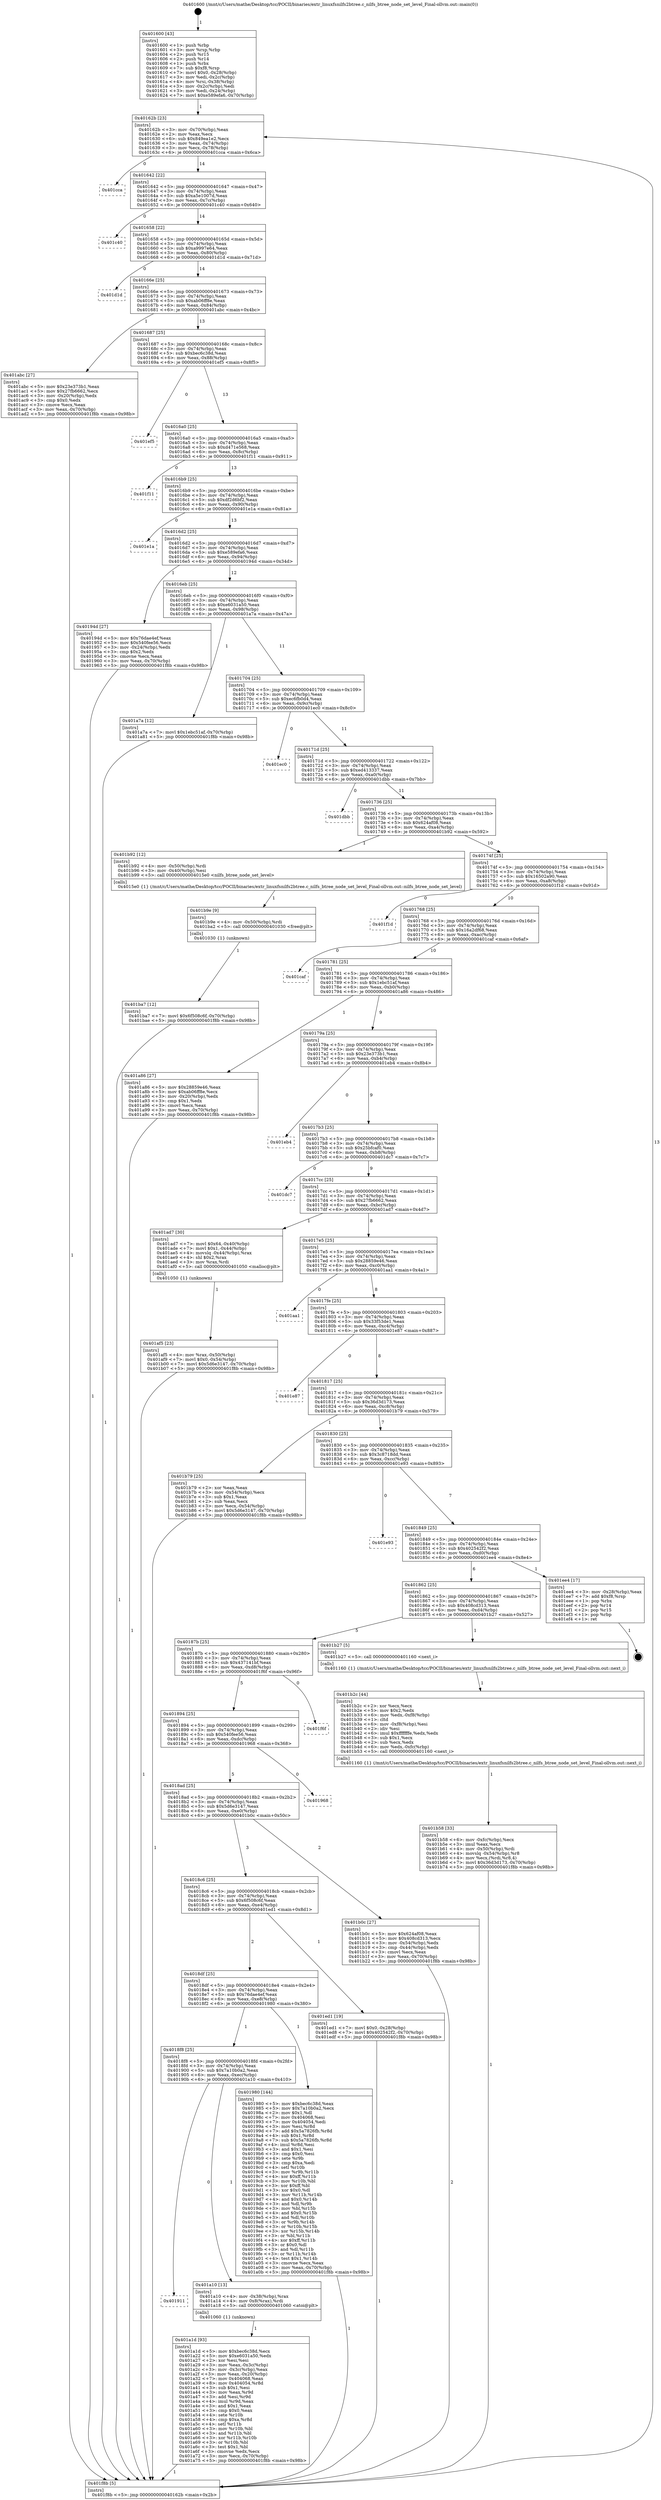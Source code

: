 digraph "0x401600" {
  label = "0x401600 (/mnt/c/Users/mathe/Desktop/tcc/POCII/binaries/extr_linuxfsnilfs2btree.c_nilfs_btree_node_set_level_Final-ollvm.out::main(0))"
  labelloc = "t"
  node[shape=record]

  Entry [label="",width=0.3,height=0.3,shape=circle,fillcolor=black,style=filled]
  "0x40162b" [label="{
     0x40162b [23]\l
     | [instrs]\l
     &nbsp;&nbsp;0x40162b \<+3\>: mov -0x70(%rbp),%eax\l
     &nbsp;&nbsp;0x40162e \<+2\>: mov %eax,%ecx\l
     &nbsp;&nbsp;0x401630 \<+6\>: sub $0x849ea1e2,%ecx\l
     &nbsp;&nbsp;0x401636 \<+3\>: mov %eax,-0x74(%rbp)\l
     &nbsp;&nbsp;0x401639 \<+3\>: mov %ecx,-0x78(%rbp)\l
     &nbsp;&nbsp;0x40163c \<+6\>: je 0000000000401cca \<main+0x6ca\>\l
  }"]
  "0x401cca" [label="{
     0x401cca\l
  }", style=dashed]
  "0x401642" [label="{
     0x401642 [22]\l
     | [instrs]\l
     &nbsp;&nbsp;0x401642 \<+5\>: jmp 0000000000401647 \<main+0x47\>\l
     &nbsp;&nbsp;0x401647 \<+3\>: mov -0x74(%rbp),%eax\l
     &nbsp;&nbsp;0x40164a \<+5\>: sub $0xa5e1007d,%eax\l
     &nbsp;&nbsp;0x40164f \<+3\>: mov %eax,-0x7c(%rbp)\l
     &nbsp;&nbsp;0x401652 \<+6\>: je 0000000000401c40 \<main+0x640\>\l
  }"]
  Exit [label="",width=0.3,height=0.3,shape=circle,fillcolor=black,style=filled,peripheries=2]
  "0x401c40" [label="{
     0x401c40\l
  }", style=dashed]
  "0x401658" [label="{
     0x401658 [22]\l
     | [instrs]\l
     &nbsp;&nbsp;0x401658 \<+5\>: jmp 000000000040165d \<main+0x5d\>\l
     &nbsp;&nbsp;0x40165d \<+3\>: mov -0x74(%rbp),%eax\l
     &nbsp;&nbsp;0x401660 \<+5\>: sub $0xa9997e64,%eax\l
     &nbsp;&nbsp;0x401665 \<+3\>: mov %eax,-0x80(%rbp)\l
     &nbsp;&nbsp;0x401668 \<+6\>: je 0000000000401d1d \<main+0x71d\>\l
  }"]
  "0x401ba7" [label="{
     0x401ba7 [12]\l
     | [instrs]\l
     &nbsp;&nbsp;0x401ba7 \<+7\>: movl $0x6f508c6f,-0x70(%rbp)\l
     &nbsp;&nbsp;0x401bae \<+5\>: jmp 0000000000401f8b \<main+0x98b\>\l
  }"]
  "0x401d1d" [label="{
     0x401d1d\l
  }", style=dashed]
  "0x40166e" [label="{
     0x40166e [25]\l
     | [instrs]\l
     &nbsp;&nbsp;0x40166e \<+5\>: jmp 0000000000401673 \<main+0x73\>\l
     &nbsp;&nbsp;0x401673 \<+3\>: mov -0x74(%rbp),%eax\l
     &nbsp;&nbsp;0x401676 \<+5\>: sub $0xab06ff8e,%eax\l
     &nbsp;&nbsp;0x40167b \<+6\>: mov %eax,-0x84(%rbp)\l
     &nbsp;&nbsp;0x401681 \<+6\>: je 0000000000401abc \<main+0x4bc\>\l
  }"]
  "0x401b9e" [label="{
     0x401b9e [9]\l
     | [instrs]\l
     &nbsp;&nbsp;0x401b9e \<+4\>: mov -0x50(%rbp),%rdi\l
     &nbsp;&nbsp;0x401ba2 \<+5\>: call 0000000000401030 \<free@plt\>\l
     | [calls]\l
     &nbsp;&nbsp;0x401030 \{1\} (unknown)\l
  }"]
  "0x401abc" [label="{
     0x401abc [27]\l
     | [instrs]\l
     &nbsp;&nbsp;0x401abc \<+5\>: mov $0x23e373b1,%eax\l
     &nbsp;&nbsp;0x401ac1 \<+5\>: mov $0x27fb6662,%ecx\l
     &nbsp;&nbsp;0x401ac6 \<+3\>: mov -0x20(%rbp),%edx\l
     &nbsp;&nbsp;0x401ac9 \<+3\>: cmp $0x0,%edx\l
     &nbsp;&nbsp;0x401acc \<+3\>: cmove %ecx,%eax\l
     &nbsp;&nbsp;0x401acf \<+3\>: mov %eax,-0x70(%rbp)\l
     &nbsp;&nbsp;0x401ad2 \<+5\>: jmp 0000000000401f8b \<main+0x98b\>\l
  }"]
  "0x401687" [label="{
     0x401687 [25]\l
     | [instrs]\l
     &nbsp;&nbsp;0x401687 \<+5\>: jmp 000000000040168c \<main+0x8c\>\l
     &nbsp;&nbsp;0x40168c \<+3\>: mov -0x74(%rbp),%eax\l
     &nbsp;&nbsp;0x40168f \<+5\>: sub $0xbec6c38d,%eax\l
     &nbsp;&nbsp;0x401694 \<+6\>: mov %eax,-0x88(%rbp)\l
     &nbsp;&nbsp;0x40169a \<+6\>: je 0000000000401ef5 \<main+0x8f5\>\l
  }"]
  "0x401b58" [label="{
     0x401b58 [33]\l
     | [instrs]\l
     &nbsp;&nbsp;0x401b58 \<+6\>: mov -0xfc(%rbp),%ecx\l
     &nbsp;&nbsp;0x401b5e \<+3\>: imul %eax,%ecx\l
     &nbsp;&nbsp;0x401b61 \<+4\>: mov -0x50(%rbp),%rdi\l
     &nbsp;&nbsp;0x401b65 \<+4\>: movslq -0x54(%rbp),%r8\l
     &nbsp;&nbsp;0x401b69 \<+4\>: mov %ecx,(%rdi,%r8,4)\l
     &nbsp;&nbsp;0x401b6d \<+7\>: movl $0x36d3d173,-0x70(%rbp)\l
     &nbsp;&nbsp;0x401b74 \<+5\>: jmp 0000000000401f8b \<main+0x98b\>\l
  }"]
  "0x401ef5" [label="{
     0x401ef5\l
  }", style=dashed]
  "0x4016a0" [label="{
     0x4016a0 [25]\l
     | [instrs]\l
     &nbsp;&nbsp;0x4016a0 \<+5\>: jmp 00000000004016a5 \<main+0xa5\>\l
     &nbsp;&nbsp;0x4016a5 \<+3\>: mov -0x74(%rbp),%eax\l
     &nbsp;&nbsp;0x4016a8 \<+5\>: sub $0xd471e568,%eax\l
     &nbsp;&nbsp;0x4016ad \<+6\>: mov %eax,-0x8c(%rbp)\l
     &nbsp;&nbsp;0x4016b3 \<+6\>: je 0000000000401f11 \<main+0x911\>\l
  }"]
  "0x401b2c" [label="{
     0x401b2c [44]\l
     | [instrs]\l
     &nbsp;&nbsp;0x401b2c \<+2\>: xor %ecx,%ecx\l
     &nbsp;&nbsp;0x401b2e \<+5\>: mov $0x2,%edx\l
     &nbsp;&nbsp;0x401b33 \<+6\>: mov %edx,-0xf8(%rbp)\l
     &nbsp;&nbsp;0x401b39 \<+1\>: cltd\l
     &nbsp;&nbsp;0x401b3a \<+6\>: mov -0xf8(%rbp),%esi\l
     &nbsp;&nbsp;0x401b40 \<+2\>: idiv %esi\l
     &nbsp;&nbsp;0x401b42 \<+6\>: imul $0xfffffffe,%edx,%edx\l
     &nbsp;&nbsp;0x401b48 \<+3\>: sub $0x1,%ecx\l
     &nbsp;&nbsp;0x401b4b \<+2\>: sub %ecx,%edx\l
     &nbsp;&nbsp;0x401b4d \<+6\>: mov %edx,-0xfc(%rbp)\l
     &nbsp;&nbsp;0x401b53 \<+5\>: call 0000000000401160 \<next_i\>\l
     | [calls]\l
     &nbsp;&nbsp;0x401160 \{1\} (/mnt/c/Users/mathe/Desktop/tcc/POCII/binaries/extr_linuxfsnilfs2btree.c_nilfs_btree_node_set_level_Final-ollvm.out::next_i)\l
  }"]
  "0x401f11" [label="{
     0x401f11\l
  }", style=dashed]
  "0x4016b9" [label="{
     0x4016b9 [25]\l
     | [instrs]\l
     &nbsp;&nbsp;0x4016b9 \<+5\>: jmp 00000000004016be \<main+0xbe\>\l
     &nbsp;&nbsp;0x4016be \<+3\>: mov -0x74(%rbp),%eax\l
     &nbsp;&nbsp;0x4016c1 \<+5\>: sub $0xdf2d6bf2,%eax\l
     &nbsp;&nbsp;0x4016c6 \<+6\>: mov %eax,-0x90(%rbp)\l
     &nbsp;&nbsp;0x4016cc \<+6\>: je 0000000000401e1a \<main+0x81a\>\l
  }"]
  "0x401af5" [label="{
     0x401af5 [23]\l
     | [instrs]\l
     &nbsp;&nbsp;0x401af5 \<+4\>: mov %rax,-0x50(%rbp)\l
     &nbsp;&nbsp;0x401af9 \<+7\>: movl $0x0,-0x54(%rbp)\l
     &nbsp;&nbsp;0x401b00 \<+7\>: movl $0x5d6e3147,-0x70(%rbp)\l
     &nbsp;&nbsp;0x401b07 \<+5\>: jmp 0000000000401f8b \<main+0x98b\>\l
  }"]
  "0x401e1a" [label="{
     0x401e1a\l
  }", style=dashed]
  "0x4016d2" [label="{
     0x4016d2 [25]\l
     | [instrs]\l
     &nbsp;&nbsp;0x4016d2 \<+5\>: jmp 00000000004016d7 \<main+0xd7\>\l
     &nbsp;&nbsp;0x4016d7 \<+3\>: mov -0x74(%rbp),%eax\l
     &nbsp;&nbsp;0x4016da \<+5\>: sub $0xe589efa6,%eax\l
     &nbsp;&nbsp;0x4016df \<+6\>: mov %eax,-0x94(%rbp)\l
     &nbsp;&nbsp;0x4016e5 \<+6\>: je 000000000040194d \<main+0x34d\>\l
  }"]
  "0x401a1d" [label="{
     0x401a1d [93]\l
     | [instrs]\l
     &nbsp;&nbsp;0x401a1d \<+5\>: mov $0xbec6c38d,%ecx\l
     &nbsp;&nbsp;0x401a22 \<+5\>: mov $0xe6031a50,%edx\l
     &nbsp;&nbsp;0x401a27 \<+2\>: xor %esi,%esi\l
     &nbsp;&nbsp;0x401a29 \<+3\>: mov %eax,-0x3c(%rbp)\l
     &nbsp;&nbsp;0x401a2c \<+3\>: mov -0x3c(%rbp),%eax\l
     &nbsp;&nbsp;0x401a2f \<+3\>: mov %eax,-0x20(%rbp)\l
     &nbsp;&nbsp;0x401a32 \<+7\>: mov 0x404068,%eax\l
     &nbsp;&nbsp;0x401a39 \<+8\>: mov 0x404054,%r8d\l
     &nbsp;&nbsp;0x401a41 \<+3\>: sub $0x1,%esi\l
     &nbsp;&nbsp;0x401a44 \<+3\>: mov %eax,%r9d\l
     &nbsp;&nbsp;0x401a47 \<+3\>: add %esi,%r9d\l
     &nbsp;&nbsp;0x401a4a \<+4\>: imul %r9d,%eax\l
     &nbsp;&nbsp;0x401a4e \<+3\>: and $0x1,%eax\l
     &nbsp;&nbsp;0x401a51 \<+3\>: cmp $0x0,%eax\l
     &nbsp;&nbsp;0x401a54 \<+4\>: sete %r10b\l
     &nbsp;&nbsp;0x401a58 \<+4\>: cmp $0xa,%r8d\l
     &nbsp;&nbsp;0x401a5c \<+4\>: setl %r11b\l
     &nbsp;&nbsp;0x401a60 \<+3\>: mov %r10b,%bl\l
     &nbsp;&nbsp;0x401a63 \<+3\>: and %r11b,%bl\l
     &nbsp;&nbsp;0x401a66 \<+3\>: xor %r11b,%r10b\l
     &nbsp;&nbsp;0x401a69 \<+3\>: or %r10b,%bl\l
     &nbsp;&nbsp;0x401a6c \<+3\>: test $0x1,%bl\l
     &nbsp;&nbsp;0x401a6f \<+3\>: cmovne %edx,%ecx\l
     &nbsp;&nbsp;0x401a72 \<+3\>: mov %ecx,-0x70(%rbp)\l
     &nbsp;&nbsp;0x401a75 \<+5\>: jmp 0000000000401f8b \<main+0x98b\>\l
  }"]
  "0x40194d" [label="{
     0x40194d [27]\l
     | [instrs]\l
     &nbsp;&nbsp;0x40194d \<+5\>: mov $0x76dae4ef,%eax\l
     &nbsp;&nbsp;0x401952 \<+5\>: mov $0x540fee56,%ecx\l
     &nbsp;&nbsp;0x401957 \<+3\>: mov -0x24(%rbp),%edx\l
     &nbsp;&nbsp;0x40195a \<+3\>: cmp $0x2,%edx\l
     &nbsp;&nbsp;0x40195d \<+3\>: cmovne %ecx,%eax\l
     &nbsp;&nbsp;0x401960 \<+3\>: mov %eax,-0x70(%rbp)\l
     &nbsp;&nbsp;0x401963 \<+5\>: jmp 0000000000401f8b \<main+0x98b\>\l
  }"]
  "0x4016eb" [label="{
     0x4016eb [25]\l
     | [instrs]\l
     &nbsp;&nbsp;0x4016eb \<+5\>: jmp 00000000004016f0 \<main+0xf0\>\l
     &nbsp;&nbsp;0x4016f0 \<+3\>: mov -0x74(%rbp),%eax\l
     &nbsp;&nbsp;0x4016f3 \<+5\>: sub $0xe6031a50,%eax\l
     &nbsp;&nbsp;0x4016f8 \<+6\>: mov %eax,-0x98(%rbp)\l
     &nbsp;&nbsp;0x4016fe \<+6\>: je 0000000000401a7a \<main+0x47a\>\l
  }"]
  "0x401f8b" [label="{
     0x401f8b [5]\l
     | [instrs]\l
     &nbsp;&nbsp;0x401f8b \<+5\>: jmp 000000000040162b \<main+0x2b\>\l
  }"]
  "0x401600" [label="{
     0x401600 [43]\l
     | [instrs]\l
     &nbsp;&nbsp;0x401600 \<+1\>: push %rbp\l
     &nbsp;&nbsp;0x401601 \<+3\>: mov %rsp,%rbp\l
     &nbsp;&nbsp;0x401604 \<+2\>: push %r15\l
     &nbsp;&nbsp;0x401606 \<+2\>: push %r14\l
     &nbsp;&nbsp;0x401608 \<+1\>: push %rbx\l
     &nbsp;&nbsp;0x401609 \<+7\>: sub $0xf8,%rsp\l
     &nbsp;&nbsp;0x401610 \<+7\>: movl $0x0,-0x28(%rbp)\l
     &nbsp;&nbsp;0x401617 \<+3\>: mov %edi,-0x2c(%rbp)\l
     &nbsp;&nbsp;0x40161a \<+4\>: mov %rsi,-0x38(%rbp)\l
     &nbsp;&nbsp;0x40161e \<+3\>: mov -0x2c(%rbp),%edi\l
     &nbsp;&nbsp;0x401621 \<+3\>: mov %edi,-0x24(%rbp)\l
     &nbsp;&nbsp;0x401624 \<+7\>: movl $0xe589efa6,-0x70(%rbp)\l
  }"]
  "0x401911" [label="{
     0x401911\l
  }", style=dashed]
  "0x401a7a" [label="{
     0x401a7a [12]\l
     | [instrs]\l
     &nbsp;&nbsp;0x401a7a \<+7\>: movl $0x1ebc51af,-0x70(%rbp)\l
     &nbsp;&nbsp;0x401a81 \<+5\>: jmp 0000000000401f8b \<main+0x98b\>\l
  }"]
  "0x401704" [label="{
     0x401704 [25]\l
     | [instrs]\l
     &nbsp;&nbsp;0x401704 \<+5\>: jmp 0000000000401709 \<main+0x109\>\l
     &nbsp;&nbsp;0x401709 \<+3\>: mov -0x74(%rbp),%eax\l
     &nbsp;&nbsp;0x40170c \<+5\>: sub $0xec6fb0d4,%eax\l
     &nbsp;&nbsp;0x401711 \<+6\>: mov %eax,-0x9c(%rbp)\l
     &nbsp;&nbsp;0x401717 \<+6\>: je 0000000000401ec0 \<main+0x8c0\>\l
  }"]
  "0x401a10" [label="{
     0x401a10 [13]\l
     | [instrs]\l
     &nbsp;&nbsp;0x401a10 \<+4\>: mov -0x38(%rbp),%rax\l
     &nbsp;&nbsp;0x401a14 \<+4\>: mov 0x8(%rax),%rdi\l
     &nbsp;&nbsp;0x401a18 \<+5\>: call 0000000000401060 \<atoi@plt\>\l
     | [calls]\l
     &nbsp;&nbsp;0x401060 \{1\} (unknown)\l
  }"]
  "0x401ec0" [label="{
     0x401ec0\l
  }", style=dashed]
  "0x40171d" [label="{
     0x40171d [25]\l
     | [instrs]\l
     &nbsp;&nbsp;0x40171d \<+5\>: jmp 0000000000401722 \<main+0x122\>\l
     &nbsp;&nbsp;0x401722 \<+3\>: mov -0x74(%rbp),%eax\l
     &nbsp;&nbsp;0x401725 \<+5\>: sub $0xed413337,%eax\l
     &nbsp;&nbsp;0x40172a \<+6\>: mov %eax,-0xa0(%rbp)\l
     &nbsp;&nbsp;0x401730 \<+6\>: je 0000000000401dbb \<main+0x7bb\>\l
  }"]
  "0x4018f8" [label="{
     0x4018f8 [25]\l
     | [instrs]\l
     &nbsp;&nbsp;0x4018f8 \<+5\>: jmp 00000000004018fd \<main+0x2fd\>\l
     &nbsp;&nbsp;0x4018fd \<+3\>: mov -0x74(%rbp),%eax\l
     &nbsp;&nbsp;0x401900 \<+5\>: sub $0x7a10b0a2,%eax\l
     &nbsp;&nbsp;0x401905 \<+6\>: mov %eax,-0xec(%rbp)\l
     &nbsp;&nbsp;0x40190b \<+6\>: je 0000000000401a10 \<main+0x410\>\l
  }"]
  "0x401dbb" [label="{
     0x401dbb\l
  }", style=dashed]
  "0x401736" [label="{
     0x401736 [25]\l
     | [instrs]\l
     &nbsp;&nbsp;0x401736 \<+5\>: jmp 000000000040173b \<main+0x13b\>\l
     &nbsp;&nbsp;0x40173b \<+3\>: mov -0x74(%rbp),%eax\l
     &nbsp;&nbsp;0x40173e \<+5\>: sub $0x624af08,%eax\l
     &nbsp;&nbsp;0x401743 \<+6\>: mov %eax,-0xa4(%rbp)\l
     &nbsp;&nbsp;0x401749 \<+6\>: je 0000000000401b92 \<main+0x592\>\l
  }"]
  "0x401980" [label="{
     0x401980 [144]\l
     | [instrs]\l
     &nbsp;&nbsp;0x401980 \<+5\>: mov $0xbec6c38d,%eax\l
     &nbsp;&nbsp;0x401985 \<+5\>: mov $0x7a10b0a2,%ecx\l
     &nbsp;&nbsp;0x40198a \<+2\>: mov $0x1,%dl\l
     &nbsp;&nbsp;0x40198c \<+7\>: mov 0x404068,%esi\l
     &nbsp;&nbsp;0x401993 \<+7\>: mov 0x404054,%edi\l
     &nbsp;&nbsp;0x40199a \<+3\>: mov %esi,%r8d\l
     &nbsp;&nbsp;0x40199d \<+7\>: add $0x5a7826fb,%r8d\l
     &nbsp;&nbsp;0x4019a4 \<+4\>: sub $0x1,%r8d\l
     &nbsp;&nbsp;0x4019a8 \<+7\>: sub $0x5a7826fb,%r8d\l
     &nbsp;&nbsp;0x4019af \<+4\>: imul %r8d,%esi\l
     &nbsp;&nbsp;0x4019b3 \<+3\>: and $0x1,%esi\l
     &nbsp;&nbsp;0x4019b6 \<+3\>: cmp $0x0,%esi\l
     &nbsp;&nbsp;0x4019b9 \<+4\>: sete %r9b\l
     &nbsp;&nbsp;0x4019bd \<+3\>: cmp $0xa,%edi\l
     &nbsp;&nbsp;0x4019c0 \<+4\>: setl %r10b\l
     &nbsp;&nbsp;0x4019c4 \<+3\>: mov %r9b,%r11b\l
     &nbsp;&nbsp;0x4019c7 \<+4\>: xor $0xff,%r11b\l
     &nbsp;&nbsp;0x4019cb \<+3\>: mov %r10b,%bl\l
     &nbsp;&nbsp;0x4019ce \<+3\>: xor $0xff,%bl\l
     &nbsp;&nbsp;0x4019d1 \<+3\>: xor $0x0,%dl\l
     &nbsp;&nbsp;0x4019d4 \<+3\>: mov %r11b,%r14b\l
     &nbsp;&nbsp;0x4019d7 \<+4\>: and $0x0,%r14b\l
     &nbsp;&nbsp;0x4019db \<+3\>: and %dl,%r9b\l
     &nbsp;&nbsp;0x4019de \<+3\>: mov %bl,%r15b\l
     &nbsp;&nbsp;0x4019e1 \<+4\>: and $0x0,%r15b\l
     &nbsp;&nbsp;0x4019e5 \<+3\>: and %dl,%r10b\l
     &nbsp;&nbsp;0x4019e8 \<+3\>: or %r9b,%r14b\l
     &nbsp;&nbsp;0x4019eb \<+3\>: or %r10b,%r15b\l
     &nbsp;&nbsp;0x4019ee \<+3\>: xor %r15b,%r14b\l
     &nbsp;&nbsp;0x4019f1 \<+3\>: or %bl,%r11b\l
     &nbsp;&nbsp;0x4019f4 \<+4\>: xor $0xff,%r11b\l
     &nbsp;&nbsp;0x4019f8 \<+3\>: or $0x0,%dl\l
     &nbsp;&nbsp;0x4019fb \<+3\>: and %dl,%r11b\l
     &nbsp;&nbsp;0x4019fe \<+3\>: or %r11b,%r14b\l
     &nbsp;&nbsp;0x401a01 \<+4\>: test $0x1,%r14b\l
     &nbsp;&nbsp;0x401a05 \<+3\>: cmovne %ecx,%eax\l
     &nbsp;&nbsp;0x401a08 \<+3\>: mov %eax,-0x70(%rbp)\l
     &nbsp;&nbsp;0x401a0b \<+5\>: jmp 0000000000401f8b \<main+0x98b\>\l
  }"]
  "0x401b92" [label="{
     0x401b92 [12]\l
     | [instrs]\l
     &nbsp;&nbsp;0x401b92 \<+4\>: mov -0x50(%rbp),%rdi\l
     &nbsp;&nbsp;0x401b96 \<+3\>: mov -0x40(%rbp),%esi\l
     &nbsp;&nbsp;0x401b99 \<+5\>: call 00000000004015e0 \<nilfs_btree_node_set_level\>\l
     | [calls]\l
     &nbsp;&nbsp;0x4015e0 \{1\} (/mnt/c/Users/mathe/Desktop/tcc/POCII/binaries/extr_linuxfsnilfs2btree.c_nilfs_btree_node_set_level_Final-ollvm.out::nilfs_btree_node_set_level)\l
  }"]
  "0x40174f" [label="{
     0x40174f [25]\l
     | [instrs]\l
     &nbsp;&nbsp;0x40174f \<+5\>: jmp 0000000000401754 \<main+0x154\>\l
     &nbsp;&nbsp;0x401754 \<+3\>: mov -0x74(%rbp),%eax\l
     &nbsp;&nbsp;0x401757 \<+5\>: sub $0x16502a90,%eax\l
     &nbsp;&nbsp;0x40175c \<+6\>: mov %eax,-0xa8(%rbp)\l
     &nbsp;&nbsp;0x401762 \<+6\>: je 0000000000401f1d \<main+0x91d\>\l
  }"]
  "0x4018df" [label="{
     0x4018df [25]\l
     | [instrs]\l
     &nbsp;&nbsp;0x4018df \<+5\>: jmp 00000000004018e4 \<main+0x2e4\>\l
     &nbsp;&nbsp;0x4018e4 \<+3\>: mov -0x74(%rbp),%eax\l
     &nbsp;&nbsp;0x4018e7 \<+5\>: sub $0x76dae4ef,%eax\l
     &nbsp;&nbsp;0x4018ec \<+6\>: mov %eax,-0xe8(%rbp)\l
     &nbsp;&nbsp;0x4018f2 \<+6\>: je 0000000000401980 \<main+0x380\>\l
  }"]
  "0x401f1d" [label="{
     0x401f1d\l
  }", style=dashed]
  "0x401768" [label="{
     0x401768 [25]\l
     | [instrs]\l
     &nbsp;&nbsp;0x401768 \<+5\>: jmp 000000000040176d \<main+0x16d\>\l
     &nbsp;&nbsp;0x40176d \<+3\>: mov -0x74(%rbp),%eax\l
     &nbsp;&nbsp;0x401770 \<+5\>: sub $0x16a2df68,%eax\l
     &nbsp;&nbsp;0x401775 \<+6\>: mov %eax,-0xac(%rbp)\l
     &nbsp;&nbsp;0x40177b \<+6\>: je 0000000000401caf \<main+0x6af\>\l
  }"]
  "0x401ed1" [label="{
     0x401ed1 [19]\l
     | [instrs]\l
     &nbsp;&nbsp;0x401ed1 \<+7\>: movl $0x0,-0x28(%rbp)\l
     &nbsp;&nbsp;0x401ed8 \<+7\>: movl $0x402542f2,-0x70(%rbp)\l
     &nbsp;&nbsp;0x401edf \<+5\>: jmp 0000000000401f8b \<main+0x98b\>\l
  }"]
  "0x401caf" [label="{
     0x401caf\l
  }", style=dashed]
  "0x401781" [label="{
     0x401781 [25]\l
     | [instrs]\l
     &nbsp;&nbsp;0x401781 \<+5\>: jmp 0000000000401786 \<main+0x186\>\l
     &nbsp;&nbsp;0x401786 \<+3\>: mov -0x74(%rbp),%eax\l
     &nbsp;&nbsp;0x401789 \<+5\>: sub $0x1ebc51af,%eax\l
     &nbsp;&nbsp;0x40178e \<+6\>: mov %eax,-0xb0(%rbp)\l
     &nbsp;&nbsp;0x401794 \<+6\>: je 0000000000401a86 \<main+0x486\>\l
  }"]
  "0x4018c6" [label="{
     0x4018c6 [25]\l
     | [instrs]\l
     &nbsp;&nbsp;0x4018c6 \<+5\>: jmp 00000000004018cb \<main+0x2cb\>\l
     &nbsp;&nbsp;0x4018cb \<+3\>: mov -0x74(%rbp),%eax\l
     &nbsp;&nbsp;0x4018ce \<+5\>: sub $0x6f508c6f,%eax\l
     &nbsp;&nbsp;0x4018d3 \<+6\>: mov %eax,-0xe4(%rbp)\l
     &nbsp;&nbsp;0x4018d9 \<+6\>: je 0000000000401ed1 \<main+0x8d1\>\l
  }"]
  "0x401a86" [label="{
     0x401a86 [27]\l
     | [instrs]\l
     &nbsp;&nbsp;0x401a86 \<+5\>: mov $0x28859e46,%eax\l
     &nbsp;&nbsp;0x401a8b \<+5\>: mov $0xab06ff8e,%ecx\l
     &nbsp;&nbsp;0x401a90 \<+3\>: mov -0x20(%rbp),%edx\l
     &nbsp;&nbsp;0x401a93 \<+3\>: cmp $0x1,%edx\l
     &nbsp;&nbsp;0x401a96 \<+3\>: cmovl %ecx,%eax\l
     &nbsp;&nbsp;0x401a99 \<+3\>: mov %eax,-0x70(%rbp)\l
     &nbsp;&nbsp;0x401a9c \<+5\>: jmp 0000000000401f8b \<main+0x98b\>\l
  }"]
  "0x40179a" [label="{
     0x40179a [25]\l
     | [instrs]\l
     &nbsp;&nbsp;0x40179a \<+5\>: jmp 000000000040179f \<main+0x19f\>\l
     &nbsp;&nbsp;0x40179f \<+3\>: mov -0x74(%rbp),%eax\l
     &nbsp;&nbsp;0x4017a2 \<+5\>: sub $0x23e373b1,%eax\l
     &nbsp;&nbsp;0x4017a7 \<+6\>: mov %eax,-0xb4(%rbp)\l
     &nbsp;&nbsp;0x4017ad \<+6\>: je 0000000000401eb4 \<main+0x8b4\>\l
  }"]
  "0x401b0c" [label="{
     0x401b0c [27]\l
     | [instrs]\l
     &nbsp;&nbsp;0x401b0c \<+5\>: mov $0x624af08,%eax\l
     &nbsp;&nbsp;0x401b11 \<+5\>: mov $0x408cd313,%ecx\l
     &nbsp;&nbsp;0x401b16 \<+3\>: mov -0x54(%rbp),%edx\l
     &nbsp;&nbsp;0x401b19 \<+3\>: cmp -0x44(%rbp),%edx\l
     &nbsp;&nbsp;0x401b1c \<+3\>: cmovl %ecx,%eax\l
     &nbsp;&nbsp;0x401b1f \<+3\>: mov %eax,-0x70(%rbp)\l
     &nbsp;&nbsp;0x401b22 \<+5\>: jmp 0000000000401f8b \<main+0x98b\>\l
  }"]
  "0x401eb4" [label="{
     0x401eb4\l
  }", style=dashed]
  "0x4017b3" [label="{
     0x4017b3 [25]\l
     | [instrs]\l
     &nbsp;&nbsp;0x4017b3 \<+5\>: jmp 00000000004017b8 \<main+0x1b8\>\l
     &nbsp;&nbsp;0x4017b8 \<+3\>: mov -0x74(%rbp),%eax\l
     &nbsp;&nbsp;0x4017bb \<+5\>: sub $0x25bfcaf0,%eax\l
     &nbsp;&nbsp;0x4017c0 \<+6\>: mov %eax,-0xb8(%rbp)\l
     &nbsp;&nbsp;0x4017c6 \<+6\>: je 0000000000401dc7 \<main+0x7c7\>\l
  }"]
  "0x4018ad" [label="{
     0x4018ad [25]\l
     | [instrs]\l
     &nbsp;&nbsp;0x4018ad \<+5\>: jmp 00000000004018b2 \<main+0x2b2\>\l
     &nbsp;&nbsp;0x4018b2 \<+3\>: mov -0x74(%rbp),%eax\l
     &nbsp;&nbsp;0x4018b5 \<+5\>: sub $0x5d6e3147,%eax\l
     &nbsp;&nbsp;0x4018ba \<+6\>: mov %eax,-0xe0(%rbp)\l
     &nbsp;&nbsp;0x4018c0 \<+6\>: je 0000000000401b0c \<main+0x50c\>\l
  }"]
  "0x401dc7" [label="{
     0x401dc7\l
  }", style=dashed]
  "0x4017cc" [label="{
     0x4017cc [25]\l
     | [instrs]\l
     &nbsp;&nbsp;0x4017cc \<+5\>: jmp 00000000004017d1 \<main+0x1d1\>\l
     &nbsp;&nbsp;0x4017d1 \<+3\>: mov -0x74(%rbp),%eax\l
     &nbsp;&nbsp;0x4017d4 \<+5\>: sub $0x27fb6662,%eax\l
     &nbsp;&nbsp;0x4017d9 \<+6\>: mov %eax,-0xbc(%rbp)\l
     &nbsp;&nbsp;0x4017df \<+6\>: je 0000000000401ad7 \<main+0x4d7\>\l
  }"]
  "0x401968" [label="{
     0x401968\l
  }", style=dashed]
  "0x401ad7" [label="{
     0x401ad7 [30]\l
     | [instrs]\l
     &nbsp;&nbsp;0x401ad7 \<+7\>: movl $0x64,-0x40(%rbp)\l
     &nbsp;&nbsp;0x401ade \<+7\>: movl $0x1,-0x44(%rbp)\l
     &nbsp;&nbsp;0x401ae5 \<+4\>: movslq -0x44(%rbp),%rax\l
     &nbsp;&nbsp;0x401ae9 \<+4\>: shl $0x2,%rax\l
     &nbsp;&nbsp;0x401aed \<+3\>: mov %rax,%rdi\l
     &nbsp;&nbsp;0x401af0 \<+5\>: call 0000000000401050 \<malloc@plt\>\l
     | [calls]\l
     &nbsp;&nbsp;0x401050 \{1\} (unknown)\l
  }"]
  "0x4017e5" [label="{
     0x4017e5 [25]\l
     | [instrs]\l
     &nbsp;&nbsp;0x4017e5 \<+5\>: jmp 00000000004017ea \<main+0x1ea\>\l
     &nbsp;&nbsp;0x4017ea \<+3\>: mov -0x74(%rbp),%eax\l
     &nbsp;&nbsp;0x4017ed \<+5\>: sub $0x28859e46,%eax\l
     &nbsp;&nbsp;0x4017f2 \<+6\>: mov %eax,-0xc0(%rbp)\l
     &nbsp;&nbsp;0x4017f8 \<+6\>: je 0000000000401aa1 \<main+0x4a1\>\l
  }"]
  "0x401894" [label="{
     0x401894 [25]\l
     | [instrs]\l
     &nbsp;&nbsp;0x401894 \<+5\>: jmp 0000000000401899 \<main+0x299\>\l
     &nbsp;&nbsp;0x401899 \<+3\>: mov -0x74(%rbp),%eax\l
     &nbsp;&nbsp;0x40189c \<+5\>: sub $0x540fee56,%eax\l
     &nbsp;&nbsp;0x4018a1 \<+6\>: mov %eax,-0xdc(%rbp)\l
     &nbsp;&nbsp;0x4018a7 \<+6\>: je 0000000000401968 \<main+0x368\>\l
  }"]
  "0x401aa1" [label="{
     0x401aa1\l
  }", style=dashed]
  "0x4017fe" [label="{
     0x4017fe [25]\l
     | [instrs]\l
     &nbsp;&nbsp;0x4017fe \<+5\>: jmp 0000000000401803 \<main+0x203\>\l
     &nbsp;&nbsp;0x401803 \<+3\>: mov -0x74(%rbp),%eax\l
     &nbsp;&nbsp;0x401806 \<+5\>: sub $0x33f53de1,%eax\l
     &nbsp;&nbsp;0x40180b \<+6\>: mov %eax,-0xc4(%rbp)\l
     &nbsp;&nbsp;0x401811 \<+6\>: je 0000000000401e87 \<main+0x887\>\l
  }"]
  "0x401f6f" [label="{
     0x401f6f\l
  }", style=dashed]
  "0x401e87" [label="{
     0x401e87\l
  }", style=dashed]
  "0x401817" [label="{
     0x401817 [25]\l
     | [instrs]\l
     &nbsp;&nbsp;0x401817 \<+5\>: jmp 000000000040181c \<main+0x21c\>\l
     &nbsp;&nbsp;0x40181c \<+3\>: mov -0x74(%rbp),%eax\l
     &nbsp;&nbsp;0x40181f \<+5\>: sub $0x36d3d173,%eax\l
     &nbsp;&nbsp;0x401824 \<+6\>: mov %eax,-0xc8(%rbp)\l
     &nbsp;&nbsp;0x40182a \<+6\>: je 0000000000401b79 \<main+0x579\>\l
  }"]
  "0x40187b" [label="{
     0x40187b [25]\l
     | [instrs]\l
     &nbsp;&nbsp;0x40187b \<+5\>: jmp 0000000000401880 \<main+0x280\>\l
     &nbsp;&nbsp;0x401880 \<+3\>: mov -0x74(%rbp),%eax\l
     &nbsp;&nbsp;0x401883 \<+5\>: sub $0x437141bf,%eax\l
     &nbsp;&nbsp;0x401888 \<+6\>: mov %eax,-0xd8(%rbp)\l
     &nbsp;&nbsp;0x40188e \<+6\>: je 0000000000401f6f \<main+0x96f\>\l
  }"]
  "0x401b79" [label="{
     0x401b79 [25]\l
     | [instrs]\l
     &nbsp;&nbsp;0x401b79 \<+2\>: xor %eax,%eax\l
     &nbsp;&nbsp;0x401b7b \<+3\>: mov -0x54(%rbp),%ecx\l
     &nbsp;&nbsp;0x401b7e \<+3\>: sub $0x1,%eax\l
     &nbsp;&nbsp;0x401b81 \<+2\>: sub %eax,%ecx\l
     &nbsp;&nbsp;0x401b83 \<+3\>: mov %ecx,-0x54(%rbp)\l
     &nbsp;&nbsp;0x401b86 \<+7\>: movl $0x5d6e3147,-0x70(%rbp)\l
     &nbsp;&nbsp;0x401b8d \<+5\>: jmp 0000000000401f8b \<main+0x98b\>\l
  }"]
  "0x401830" [label="{
     0x401830 [25]\l
     | [instrs]\l
     &nbsp;&nbsp;0x401830 \<+5\>: jmp 0000000000401835 \<main+0x235\>\l
     &nbsp;&nbsp;0x401835 \<+3\>: mov -0x74(%rbp),%eax\l
     &nbsp;&nbsp;0x401838 \<+5\>: sub $0x3c8718dd,%eax\l
     &nbsp;&nbsp;0x40183d \<+6\>: mov %eax,-0xcc(%rbp)\l
     &nbsp;&nbsp;0x401843 \<+6\>: je 0000000000401e93 \<main+0x893\>\l
  }"]
  "0x401b27" [label="{
     0x401b27 [5]\l
     | [instrs]\l
     &nbsp;&nbsp;0x401b27 \<+5\>: call 0000000000401160 \<next_i\>\l
     | [calls]\l
     &nbsp;&nbsp;0x401160 \{1\} (/mnt/c/Users/mathe/Desktop/tcc/POCII/binaries/extr_linuxfsnilfs2btree.c_nilfs_btree_node_set_level_Final-ollvm.out::next_i)\l
  }"]
  "0x401e93" [label="{
     0x401e93\l
  }", style=dashed]
  "0x401849" [label="{
     0x401849 [25]\l
     | [instrs]\l
     &nbsp;&nbsp;0x401849 \<+5\>: jmp 000000000040184e \<main+0x24e\>\l
     &nbsp;&nbsp;0x40184e \<+3\>: mov -0x74(%rbp),%eax\l
     &nbsp;&nbsp;0x401851 \<+5\>: sub $0x402542f2,%eax\l
     &nbsp;&nbsp;0x401856 \<+6\>: mov %eax,-0xd0(%rbp)\l
     &nbsp;&nbsp;0x40185c \<+6\>: je 0000000000401ee4 \<main+0x8e4\>\l
  }"]
  "0x401862" [label="{
     0x401862 [25]\l
     | [instrs]\l
     &nbsp;&nbsp;0x401862 \<+5\>: jmp 0000000000401867 \<main+0x267\>\l
     &nbsp;&nbsp;0x401867 \<+3\>: mov -0x74(%rbp),%eax\l
     &nbsp;&nbsp;0x40186a \<+5\>: sub $0x408cd313,%eax\l
     &nbsp;&nbsp;0x40186f \<+6\>: mov %eax,-0xd4(%rbp)\l
     &nbsp;&nbsp;0x401875 \<+6\>: je 0000000000401b27 \<main+0x527\>\l
  }"]
  "0x401ee4" [label="{
     0x401ee4 [17]\l
     | [instrs]\l
     &nbsp;&nbsp;0x401ee4 \<+3\>: mov -0x28(%rbp),%eax\l
     &nbsp;&nbsp;0x401ee7 \<+7\>: add $0xf8,%rsp\l
     &nbsp;&nbsp;0x401eee \<+1\>: pop %rbx\l
     &nbsp;&nbsp;0x401eef \<+2\>: pop %r14\l
     &nbsp;&nbsp;0x401ef1 \<+2\>: pop %r15\l
     &nbsp;&nbsp;0x401ef3 \<+1\>: pop %rbp\l
     &nbsp;&nbsp;0x401ef4 \<+1\>: ret\l
  }"]
  Entry -> "0x401600" [label=" 1"]
  "0x40162b" -> "0x401cca" [label=" 0"]
  "0x40162b" -> "0x401642" [label=" 14"]
  "0x401ee4" -> Exit [label=" 1"]
  "0x401642" -> "0x401c40" [label=" 0"]
  "0x401642" -> "0x401658" [label=" 14"]
  "0x401ed1" -> "0x401f8b" [label=" 1"]
  "0x401658" -> "0x401d1d" [label=" 0"]
  "0x401658" -> "0x40166e" [label=" 14"]
  "0x401ba7" -> "0x401f8b" [label=" 1"]
  "0x40166e" -> "0x401abc" [label=" 1"]
  "0x40166e" -> "0x401687" [label=" 13"]
  "0x401b9e" -> "0x401ba7" [label=" 1"]
  "0x401687" -> "0x401ef5" [label=" 0"]
  "0x401687" -> "0x4016a0" [label=" 13"]
  "0x401b92" -> "0x401b9e" [label=" 1"]
  "0x4016a0" -> "0x401f11" [label=" 0"]
  "0x4016a0" -> "0x4016b9" [label=" 13"]
  "0x401b79" -> "0x401f8b" [label=" 1"]
  "0x4016b9" -> "0x401e1a" [label=" 0"]
  "0x4016b9" -> "0x4016d2" [label=" 13"]
  "0x401b58" -> "0x401f8b" [label=" 1"]
  "0x4016d2" -> "0x40194d" [label=" 1"]
  "0x4016d2" -> "0x4016eb" [label=" 12"]
  "0x40194d" -> "0x401f8b" [label=" 1"]
  "0x401600" -> "0x40162b" [label=" 1"]
  "0x401f8b" -> "0x40162b" [label=" 13"]
  "0x401b2c" -> "0x401b58" [label=" 1"]
  "0x4016eb" -> "0x401a7a" [label=" 1"]
  "0x4016eb" -> "0x401704" [label=" 11"]
  "0x401b27" -> "0x401b2c" [label=" 1"]
  "0x401704" -> "0x401ec0" [label=" 0"]
  "0x401704" -> "0x40171d" [label=" 11"]
  "0x401b0c" -> "0x401f8b" [label=" 2"]
  "0x40171d" -> "0x401dbb" [label=" 0"]
  "0x40171d" -> "0x401736" [label=" 11"]
  "0x401ad7" -> "0x401af5" [label=" 1"]
  "0x401736" -> "0x401b92" [label=" 1"]
  "0x401736" -> "0x40174f" [label=" 10"]
  "0x401abc" -> "0x401f8b" [label=" 1"]
  "0x40174f" -> "0x401f1d" [label=" 0"]
  "0x40174f" -> "0x401768" [label=" 10"]
  "0x401a7a" -> "0x401f8b" [label=" 1"]
  "0x401768" -> "0x401caf" [label=" 0"]
  "0x401768" -> "0x401781" [label=" 10"]
  "0x401a1d" -> "0x401f8b" [label=" 1"]
  "0x401781" -> "0x401a86" [label=" 1"]
  "0x401781" -> "0x40179a" [label=" 9"]
  "0x4018f8" -> "0x401911" [label=" 0"]
  "0x40179a" -> "0x401eb4" [label=" 0"]
  "0x40179a" -> "0x4017b3" [label=" 9"]
  "0x4018f8" -> "0x401a10" [label=" 1"]
  "0x4017b3" -> "0x401dc7" [label=" 0"]
  "0x4017b3" -> "0x4017cc" [label=" 9"]
  "0x401980" -> "0x401f8b" [label=" 1"]
  "0x4017cc" -> "0x401ad7" [label=" 1"]
  "0x4017cc" -> "0x4017e5" [label=" 8"]
  "0x4018df" -> "0x4018f8" [label=" 1"]
  "0x4017e5" -> "0x401aa1" [label=" 0"]
  "0x4017e5" -> "0x4017fe" [label=" 8"]
  "0x401a86" -> "0x401f8b" [label=" 1"]
  "0x4017fe" -> "0x401e87" [label=" 0"]
  "0x4017fe" -> "0x401817" [label=" 8"]
  "0x4018c6" -> "0x4018df" [label=" 2"]
  "0x401817" -> "0x401b79" [label=" 1"]
  "0x401817" -> "0x401830" [label=" 7"]
  "0x401a10" -> "0x401a1d" [label=" 1"]
  "0x401830" -> "0x401e93" [label=" 0"]
  "0x401830" -> "0x401849" [label=" 7"]
  "0x4018ad" -> "0x4018c6" [label=" 3"]
  "0x401849" -> "0x401ee4" [label=" 1"]
  "0x401849" -> "0x401862" [label=" 6"]
  "0x4018ad" -> "0x401b0c" [label=" 2"]
  "0x401862" -> "0x401b27" [label=" 1"]
  "0x401862" -> "0x40187b" [label=" 5"]
  "0x4018c6" -> "0x401ed1" [label=" 1"]
  "0x40187b" -> "0x401f6f" [label=" 0"]
  "0x40187b" -> "0x401894" [label=" 5"]
  "0x4018df" -> "0x401980" [label=" 1"]
  "0x401894" -> "0x401968" [label=" 0"]
  "0x401894" -> "0x4018ad" [label=" 5"]
  "0x401af5" -> "0x401f8b" [label=" 1"]
}
